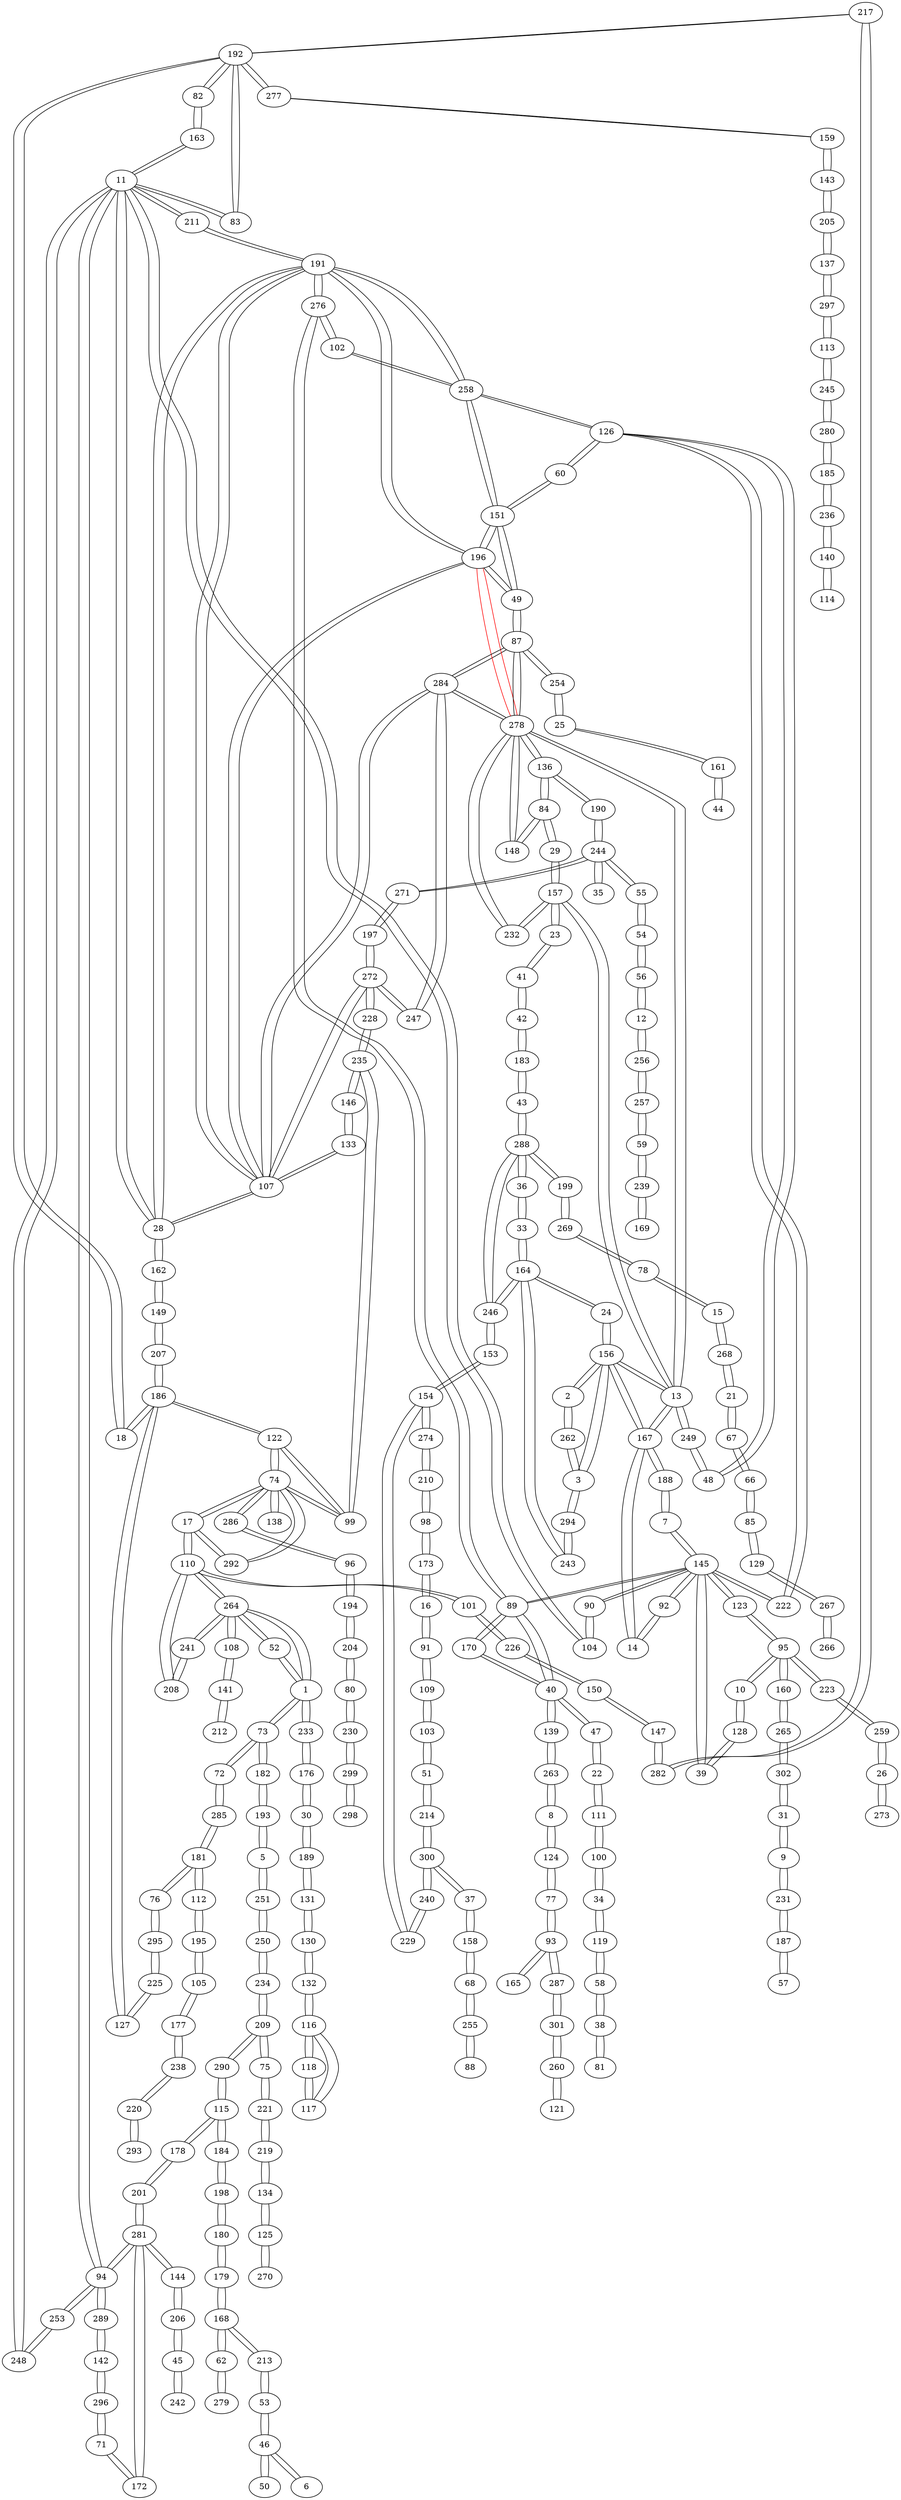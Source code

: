 strict digraph "" {
217 [entry="1.01", exit="1.04", popularity=2, pos="-56.4,15455.7!"];
214 [entry="0.11", exit="0.11", popularity=2, pos="13.17,15485.13!"];
212 [entry="3.42", exit="4.05", popularity=1, pos="-90.39,15438.99!"];
213 [entry="1.02", exit="1.01", popularity=2, pos="-141.99,15492.12!"];
210 [entry="1.3", exit="1.33", popularity=2, pos="13.62,15472.89!"];
211 [entry="1.68", exit="2.09", popularity=2, pos="-43.98,15457.02!"];
165 [entry="0.48", exit="0.61", popularity=1, pos="-63.09,15482.46!"];
264 [entry="2.76", exit="3.07", popularity=5, pos="-76.41,15448.53!"];
265 [entry="4.73", exit="5.07", popularity=2, pos="-30.84,15477.12!"];
178 [entry="1.75", exit="1.83", popularity=2, pos="-95.52,15473.52!"];
219 [entry="0.73", exit="0.84", popularity=2, pos="-126.39,15471.45!"];
133 [entry="2.88", exit="3.19", popularity=2, pos="-45.81,15450.81!"];
91 [entry="0.44", exit="0.48", popularity=2, pos="27.36,15478.8!"];
131 [entry="2.06", exit="2.21", popularity=2, pos="-106.92,15441.99!"];
130 [entry="1.92", exit="1.99", popularity=2, pos="-109.95,15441.39!"];
137 [entry="1.18", exit="1.14", popularity=2, pos="-67.5,15459.12!"];
136 [entry="2.19", exit="2.33", popularity=3, pos="-31.59,15446.52!"];
129 [entry="0.91", exit="1.07", popularity=2, pos="65.52,15466.17!"];
139 [entry="3.48", exit="3.73", popularity=2, pos="-42.06,15465.21!"];
138 [entry="0.8", exit="0.94", popularity=1, pos="-63.18,15449.49!"];
93 [entry="2.63", exit="2.86", popularity=3, pos="-57.96,15480.36!"];
24 [entry="7.4", exit="7.69", popularity=2, pos="-16.47,15458.1!"];
25 [entry="0.0", exit="0.0", popularity=2, pos="-30.93,15453.6!"];
26 [entry="3.19", exit="3.28", popularity=2, pos="-12.51,15476.01!"];
92 [entry="9.4", exit="9.62", popularity=2, pos="-31.59,15456.09!"];
21 [entry="1.33", exit="1.43", popularity=2, pos="38.1,15462.09!"];
22 [entry="2.85", exit="2.9", popularity=2, pos="-49.26,15465.12!"];
23 [entry="3.63", exit="3.75", popularity=2, pos="-19.11,15449.37!"];
160 [entry="4.6", exit="4.61", popularity=2, pos="-28.74,15471.36!"];
198 [entry="1.1", exit="1.2", popularity=2, pos="-114.15,15477.78!"];
28 [entry="17.0", exit="19.02", popularity=4, pos="-44.82,15454.26!"];
29 [entry="2.16", exit="2.41", popularity=2, pos="-28.29,15450.33!"];
94 [entry="4.42", exit="4.55", popularity=4, pos="-54.09,15464.16!"];
289 [entry="4.14", exit="4.09", popularity=2, pos="-57.18,15464.07!"];
288 [entry="1.65", exit="1.77", popularity=4, pos="1.68,15458.61!"];
221 [entry="0.76", exit="0.84", popularity=2, pos="-123.75,15471.96!"];
281 [entry="4.75", exit="4.91", popularity=4, pos="-83.85,15469.05!"];
280 [entry="2.22", exit="2.34", popularity=2, pos="-88.89,15465.57!"];
163 [entry="5.32", exit="6.08", popularity=2, pos="-48.93,15456.75!"];
285 [entry="0.79", exit="0.83", popularity=2, pos="-84.27,15455.4!"];
284 [entry="10.0", exit="10.77", popularity=4, pos="-37.62,15450.3!"];
287 [entry="0.68", exit="0.69", popularity=2, pos="-56.49,15482.85!"];
286 [entry="2.0", exit="2.25", popularity=2, pos="-58.59,15446.16!"];
10 [entry="1.53", exit="1.54", popularity=2, pos="-31.77,15467.58!"];
263 [entry="1.81", exit="1.74", popularity=2, pos="-41.22,15467.01!"];
262 [entry="10.31", exit="11.27", popularity=2, pos="-22.98,15452.94!"];
122 [entry="5.7", exit="6.29", popularity=3, pos="-57.75,15450.27!"];
12 [entry="5.52", exit="5.94", popularity=2, pos="-45.75,15432.93!"];
267 [entry="0.48", exit="0.51", popularity=2, pos="70.29,15467.46!"];
266 [entry="2.07", exit="2.49", popularity=1, pos="75.3,15467.7!"];
126 [entry="14.61", exit="17.37", popularity=4, pos="-36.0,15455.22!"];
127 [entry="1.65", exit="1.72", popularity=2, pos="-61.8,15452.25!"];
128 [entry="3.71", exit="4.34", popularity=2, pos="-33.96,15465.78!"];
2 [entry="3.02", exit="3.21", popularity=2, pos="-22.65,15454.29!"];
269 [entry="5.23", exit="5.79", popularity=2, pos="10.29,15460.56!"];
268 [entry="1.04", exit="1.07", popularity=2, pos="30.42,15461.55!"];
118 [entry="1.31", exit="1.15", popularity=2, pos="-134.28,15437.94!"];
59 [entry="2.75", exit="2.83", popularity=2, pos="-53.34,15425.4!"];
58 [entry="2.07", exit="2.06", popularity=2, pos="-75.06,15478.65!"];
132 [entry="1.58", exit="1.6", popularity=2, pos="-115.65,15442.02!"];
55 [entry="2.63", exit="3.19", popularity=2, pos="-38.97,15439.47!"];
54 [entry="4.06", exit="4.99", popularity=2, pos="-41.52,15438.54!"];
57 [entry="0.82", exit="0.9", popularity=1, pos="-44.88,15495.51!"];
56 [entry="3.84", exit="3.98", popularity=2, pos="-44.4,15435.81!"];
51 [entry="0.23", exit="0.23", popularity=2, pos="22.65,15485.31!"];
50 [entry="0.31", exit="0.31", popularity=1, pos="-183.3,15511.56!"];
53 [entry="0.45", exit="0.46", popularity=2, pos="-155.49,15496.29!"];
52 [entry="0.91", exit="1.06", popularity=2, pos="-80.34,15448.38!"];
298 [entry="5.82", exit="5.93", popularity=1, pos="-61.92,15426.42!"];
299 [entry="0.98", exit="1.02", popularity=2, pos="-59.76,15430.29!"];
296 [entry="3.85", exit="3.96", popularity=2, pos="-66.45,15464.76!"];
297 [entry="1.84", exit="2.08", popularity=2, pos="-74.34,15459.78!"];
294 [entry="6.07", exit="6.55", popularity=2, pos="-18.36,15455.82!"];
295 [entry="3.72", exit="4.02", popularity=2, pos="-67.17,15453.6!"];
292 [entry="2.39", exit="2.24", popularity=2, pos="-61.95,15447.21!"];
293 [entry="0.79", exit="0.85", popularity=1, pos="-131.28,15470.88!"];
290 [entry="0.5", exit="0.57", popularity=2, pos="-105.99,15473.85!"];
146 [entry="9.86", exit="10.84", popularity=2, pos="-48.21,15450.45!"];
199 [entry="3.06", exit="3.28", popularity=2, pos="5.16,15459.39!"];
179 [entry="0.99", exit="0.99", popularity=2, pos="-127.2,15483.33!"];
134 [entry="0.46", exit="0.52", popularity=2, pos="-132.63,15468.57!"];
195 [entry="1.01", exit="1.07", popularity=2, pos="-96.96,15460.98!"];
194 [entry="2.91", exit="3.03", popularity=2, pos="-60.33,15442.59!"];
197 [entry="4.33", exit="4.46", popularity=2, pos="-40.02,15446.79!"];
196 [entry="18.64", exit="21.94", popularity=4, pos="-40.26,15452.94!"];
191 [entry="34.57", exit="42.53", popularity=6, pos="-42.45,15454.5!"];
190 [entry="2.9", exit="2.95", popularity=2, pos="-33.9,15444.57!"];
193 [entry="0.74", exit="0.85", popularity=2, pos="-85.23,15458.1!"];
192 [entry="22.76", exit="23.71", popularity=5, pos="-52.65,15454.62!"];
115 [entry="4.09", exit="4.66", popularity=3, pos="-100.98,15473.79!"];
114 [entry="2.19", exit="2.28", popularity=1, pos="-100.53,15477.75!"];
88 [entry="1.53", exit="1.57", popularity=1, pos="34.17,15508.11!"];
89 [entry="17.06", exit="18.26", popularity=4, pos="-40.11,15458.46!"];
274 [entry="1.23", exit="1.35", popularity=2, pos="8.64,15473.25!"];
110 [entry="4.38", exit="4.51", popularity=4, pos="-67.53,15448.08!"];
113 [entry="1.09", exit="1.19", popularity=2, pos="-77.25,15460.86!"];
112 [entry="1.66", exit="1.7", popularity=2, pos="-87.99,15459.06!"];
278 [entry="39.39", exit="44.74", popularity=6, pos="-34.29,15451.08!"];
83 [entry="2.93", exit="3.01", popularity=2, pos="-51.0,15456.09!"];
80 [entry="2.45", exit="2.48", popularity=2, pos="-63.36,15437.58!"];
81 [entry="2.13", exit="2.24", popularity=1, pos="-82.5,15484.11!"];
119 [entry="3.51", exit="3.5", popularity=2, pos="-67.77,15474.87!"];
87 [entry="9.23", exit="10.56", popularity=4, pos="-36.69,15452.22!"];
84 [entry="8.65", exit="9.07", popularity=3, pos="-30.03,15448.29!"];
85 [entry="1.18", exit="1.26", popularity=2, pos="59.31,15464.88!"];
117 [entry="4.07", exit="3.65", popularity=2, pos="-135.72,15441.39!"];
140 [entry="0.93", exit="1.01", popularity=2, pos="-94.86,15474.48!"];
108 [entry="2.25", exit="2.14", popularity=2, pos="-82.62,15447.45!"];
256 [entry="3.26", exit="3.3", popularity=2, pos="-47.94,15430.83!"];
206 [entry="1.53", exit="1.64", popularity=2, pos="-85.83,15478.26!"];
226 [entry="1.46", exit="1.54", popularity=2, pos="-67.95,15451.74!"];
257 [entry="6.24", exit="6.8", popularity=2, pos="-50.4,15428.25!"];
35 [entry="10.97", exit="11.54", popularity=1, pos="-34.35,15438.81!"];
3 [entry="4.65", exit="4.51", popularity=3, pos="-21.78,15454.62!"];
7 [entry="8.28", exit="9.5", popularity=2, pos="-31.74,15459.66!"];
170 [entry="2.67", exit="1.64", popularity=2, pos="-41.61,15460.26!"];
300 [entry="2.47", exit="2.42", popularity=3, pos="10.23,15482.1!"];
301 [entry="1.28", exit="1.4", popularity=2, pos="-55.68,15485.37!"];
302 [entry="5.53", exit="5.82", popularity=2, pos="-32.91,15479.25!"];
245 [entry="1.23", exit="1.36", popularity=2, pos="-82.77,15463.17!"];
244 [entry="4.31", exit="4.02", popularity=4, pos="-36.9,15441.69!"];
247 [entry="6.45", exit="7.05", popularity=2, pos="-40.05,15449.82!"];
109 [entry="1.43", exit="1.52", popularity=2, pos="27.99,15480.9!"];
241 [entry="1.24", exit="1.28", popularity=2, pos="-73.77,15448.5!"];
240 [entry="1.92", exit="2.48", popularity=2, pos="8.25,15477.51!"];
243 [entry="2.24", exit="2.14", popularity=2, pos="-14.1,15456.63!"];
242 [entry="1.45", exit="1.57", popularity=1, pos="-90.84,15485.82!"];
102 [entry="4.95", exit="5.67", popularity=2, pos="-40.41,15456.15!"];
103 [entry="0.24", exit="0.24", popularity=2, pos="27.69,15483.96!"];
100 [entry="3.84", exit="3.97", popularity=2, pos="-58.23,15471.72!"];
101 [entry="0.78", exit="0.82", popularity=2, pos="-68.01,15450.54!"];
249 [entry="8.3", exit="8.78", popularity=2, pos="-29.19,15454.38!"];
248 [entry="3.23", exit="3.52", popularity=2, pos="-52.2,15460.41!"];
104 [entry="3.59", exit="3.58", popularity=2, pos="-43.17,15457.14!"];
105 [entry="1.9", exit="2.05", popularity=2, pos="-103.68,15462.69!"];
39 [entry="2.62", exit="2.65", popularity=2, pos="-35.64,15464.43!"];
38 [entry="1.85", exit="1.94", popularity=2, pos="-79.23,15480.84!"];
33 [entry="2.45", exit="2.63", popularity=2, pos="-7.41,15458.07!"];
31 [entry="2.76", exit="2.83", popularity=2, pos="-37.29,15482.13!"];
30 [entry="0.92", exit="0.97", popularity=2, pos="-97.5,15448.68!"];
37 [entry="0.88", exit="0.97", popularity=2, pos="14.13,15487.98!"];
36 [entry="1.36", exit="1.39", popularity=2, pos="-3.57,15457.44!"];
177 [entry="2.08", exit="2.2", popularity=2, pos="-110.61,15464.49!"];
34 [entry="1.11", exit="1.1", popularity=2, pos="-64.08,15472.98!"];
246 [entry="23.15", exit="25.42", popularity=3, pos="-1.26,15462.48!"];
223 [entry="6.26", exit="6.27", popularity=2, pos="-22.47,15474.66!"];
169 [entry="3.53", exit="3.67", popularity=1, pos="-58.44,15420.66!"];
176 [entry="1.85", exit="1.94", popularity=2, pos="-94.26,15449.85!"];
60 [entry="8.72", exit="11.56", popularity=2, pos="-37.29,15453.87!"];
258 [entry="11.27", exit="12.72", popularity=4, pos="-39.3,15454.95!"];
259 [entry="4.21", exit="4.65", popularity=2, pos="-17.82,15476.46!"];
66 [entry="1.08", exit="1.14", popularity=2, pos="49.65,15463.29!"];
67 [entry="2.26", exit="2.45", popularity=2, pos="44.07,15462.51!"];
68 [entry="1.03", exit="1.09", popularity=2, pos="25.14,15493.65!"];
253 [entry="3.4", exit="3.51", popularity=2, pos="-52.14,15462.96!"];
250 [entry="0.97", exit="1.04", popularity=2, pos="-100.98,15467.07!"];
251 [entry="1.05", exit="1.01", popularity=2, pos="-94.68,15465.21!"];
173 [entry="2.03", exit="1.89", popularity=2, pos="26.97,15472.68!"];
172 [entry="1.34", exit="1.36", popularity=2, pos="-75.09,15466.26!"];
254 [entry="4.75", exit="5.25", popularity=2, pos="-34.23,15453.33!"];
255 [entry="0.35", exit="0.39", popularity=2, pos="30.99,15501.51!"];
222 [entry="7.06", exit="7.67", popularity=2, pos="-37.32,15456.9!"];
271 [entry="10.4", exit="10.47", popularity=2, pos="-37.59,15445.83!"];
180 [entry="0.64", exit="0.65", popularity=2, pos="-122.76,15480.12!"];
107 [entry="14.31", exit="17.42", popularity=6, pos="-42.84,15452.01!"];
182 [entry="0.46", exit="0.47", popularity=2, pos="-86.61,15455.25!"];
183 [entry="7.42", exit="8.28", popularity=2, pos="1.17,15450.15!"];
96 [entry="4.53", exit="5.03", popularity=2, pos="-58.5,15444.12!"];
181 [entry="2.29", exit="2.36", popularity=3, pos="-77.91,15457.11!"];
186 [entry="7.65", exit="9.71", popularity=4, pos="-59.01,15452.82!"];
187 [entry="1.33", exit="1.42", popularity=2, pos="-39.54,15494.28!"];
184 [entry="0.7", exit="0.73", popularity=2, pos="-108.78,15475.38!"];
185 [entry="0.77", exit="0.8", popularity=2, pos="-91.02,15468.63!"];
188 [entry="9.87", exit="11.17", popularity=2, pos="-26.19,15457.89!"];
189 [entry="1.06", exit="1.09", popularity=2, pos="-105.66,15444.39!"];
273 [entry="6.89", exit="7.42", popularity=1, pos="-5.85,15474.9!"];
6 [entry="0.97", exit="1.13", popularity=1, pos="-182.1,15502.08!"];
142 [entry="3.67", exit="3.85", popularity=2, pos="-61.41,15464.13!"];
99 [entry="6.91", exit="7.25", popularity=3, pos="-54.87,15448.35!"];
98 [entry="2.65", exit="2.83", popularity=2, pos="19.89,15472.95!"];
168 [entry="0.4", exit="0.43", popularity=3, pos="-129.6,15488.82!"];
8 [entry="4.01", exit="4.07", popularity=2, pos="-40.59,15469.59!"];
229 [entry="1.33", exit="1.27", popularity=2, pos="6.48,15474.24!"];
228 [entry="7.04", exit="7.9", popularity=2, pos="-46.95,15447.72!"];
164 [entry="6.92", exit="7.1", popularity=4, pos="-9.96,15457.47!"];
90 [entry="5.21", exit="5.68", popularity=2, pos="-40.77,15457.8!"];
225 [entry="10.44", exit="11.16", popularity=2, pos="-65.61,15451.38!"];
167 [entry="10.19", exit="11.03", popularity=4, pos="-26.58,15455.58!"];
95 [entry="11.9", exit="12.39", popularity=4, pos="-31.95,15469.26!"];
161 [entry="3.62", exit="3.8", popularity=2, pos="-28.2,15453.66!"];
162 [entry="8.33", exit="8.55", popularity=2, pos="-47.58,15454.08!"];
220 [entry="0.5", exit="0.5", popularity=2, pos="-123.09,15468.18!"];
11 [entry="13.19", exit="13.82", popularity=7, pos="-47.13,15456.78!"];
270 [entry="3.26", exit="3.65", popularity=1, pos="-143.58,15463.89!"];
13 [entry="22.92", exit="24.89", popularity=5, pos="-26.58,15453.99!"];
282 [entry="1.56", exit="1.47", popularity=2, pos="-60.33,15456.3!"];
15 [entry="6.81", exit="7.14", popularity=2, pos="24.3,15461.88!"];
14 [entry="4.39", exit="4.84", popularity=2, pos="-29.37,15456.12!"];
17 [entry="3.31", exit="3.22", popularity=3, pos="-64.17,15447.15!"];
16 [entry="0.56", exit="0.6", popularity=2, pos="26.61,15475.68!"];
18 [entry="2.52", exit="2.58", popularity=2, pos="-56.37,15453.63!"];
272 [entry="39.06", exit="43.19", popularity=4, pos="-43.41,15448.95!"];
116 [entry="1.44", exit="1.49", popularity=3, pos="-126.81,15440.07!"];
111 [entry="2.06", exit="2.25", popularity=2, pos="-53.4,15467.04!"];
204 [entry="2.52", exit="2.82", popularity=2, pos="-62.67,15440.46!"];
151 [entry="17.56", exit="21.22", popularity=4, pos="-38.43,15453.39!"];
150 [entry="0.82", exit="0.88", popularity=2, pos="-65.16,15454.17!"];
153 [entry="6.46", exit="6.83", popularity=2, pos="-1.59,15466.98!"];
276 [entry="7.58", exit="8.11", popularity=3, pos="-41.52,15457.41!"];
154 [entry="5.06", exit="5.39", popularity=3, pos="2.49,15470.49!"];
157 [entry="31.18", exit="34.26", popularity=4, pos="-25.92,15451.56!"];
156 [entry="30.85", exit="32.79", popularity=5, pos="-24.69,15455.34!"];
159 [entry="1.49", exit="1.5", popularity=2, pos="-55.62,15459.0!"];
158 [entry="1.39", exit="1.61", popularity=2, pos="16.74,15492.36!"];
62 [entry="0.39", exit="0.43", popularity=2, pos="-132.36,15494.1!"];
277 [entry="2.13", exit="2.18", popularity=2, pos="-55.05,15457.05!"];
82 [entry="1.94", exit="2.12", popularity=2, pos="-50.37,15455.97!"];
238 [entry="0.86", exit="0.9", popularity=2, pos="-119.64,15467.07!"];
239 [entry="1.83", exit="1.92", popularity=2, pos="-57.57,15424.62!"];
279 [entry="0.75", exit="0.82", popularity=1, pos="-125.31,15497.19!"];
234 [entry="1.08", exit="1.2", popularity=2, pos="-105.63,15469.38!"];
235 [entry="14.55", exit="16.06", popularity=3, pos="-52.14,15448.23!"];
236 [entry="0.47", exit="0.49", popularity=2, pos="-92.43,15471.03!"];
230 [entry="2.62", exit="2.64", popularity=2, pos="-61.98,15433.62!"];
231 [entry="2.32", exit="2.59", popularity=2, pos="-38.4,15489.66!"];
232 [entry="5.26", exit="5.8", popularity=2, pos="-31.56,15450.3!"];
233 [entry="1.6", exit="1.73", popularity=2, pos="-92.16,15450.33!"];
123 [entry="7.45", exit="8.81", popularity=2, pos="-31.2,15463.8!"];
48 [entry="7.59", exit="8.44", popularity=2, pos="-33.33,15455.55!"];
49 [entry="9.22", exit="10.3", popularity=3, pos="-37.41,15452.4!"];
46 [entry="0.58", exit="0.6", popularity=3, pos="-168.3,15500.37!"];
47 [entry="2.58", exit="2.35", popularity=2, pos="-46.14,15463.23!"];
44 [entry="2.14", exit="1.9", popularity=1, pos="-27.12,15453.39!"];
45 [entry="0.88", exit="0.94", popularity=2, pos="-88.41,15482.34!"];
42 [entry="22.38", exit="24.21", popularity=2, pos="-6.27,15451.53!"];
43 [entry="4.23", exit="4.48", popularity=2, pos="2.46,15454.41!"];
40 [entry="9.06", exit="11.93", popularity=4, pos="-42.78,15461.76!"];
41 [entry="4.77", exit="5.14", popularity=2, pos="-15.06,15449.46!"];
1 [entry="2.63", exit="2.83", popularity=4, pos="-84.03,15450.84!"];
5 [entry="1.39", exit="1.55", popularity=2, pos="-89.91,15462.21!"];
9 [entry="2.01", exit="2.15", popularity=2, pos="-39.93,15484.92!"];
201 [entry="1.45", exit="1.51", popularity=2, pos="-88.62,15471.6!"];
147 [entry="2.52", exit="2.57", popularity=2, pos="-63.21,15455.16!"];
144 [entry="1.7", exit="1.74", popularity=2, pos="-83.58,15475.38!"];
145 [entry="37.52", exit="39.59", popularity=7, pos="-37.14,15459.24!"];
205 [entry="2.76", exit="2.76", popularity=2, pos="-61.41,15460.23!"];
143 [entry="1.67", exit="1.78", popularity=2, pos="-58.17,15460.53!"];
207 [entry="4.27", exit="4.59", popularity=2, pos="-56.31,15453.21!"];
141 [entry="1.54", exit="1.59", popularity=2, pos="-85.5,15443.1!"];
209 [entry="1.92", exit="2.06", popularity=3, pos="-111.42,15472.59!"];
208 [entry="1.3", exit="1.35", popularity=2, pos="-70.77,15448.26!"];
148 [entry="1.71", exit="1.79", popularity=2, pos="-33.45,15449.73!"];
149 [entry="3.28", exit="3.4", popularity=2, pos="-52.68,15453.57!"];
77 [entry="3.09", exit="3.2", popularity=2, pos="-49.5,15476.22!"];
76 [entry="1.66", exit="1.75", popularity=2, pos="-74.22,15455.04!"];
75 [entry="1.18", exit="1.26", popularity=2, pos="-119.1,15472.95!"];
74 [entry="10.24", exit="10.73", popularity=6, pos="-59.19,15447.6!"];
73 [entry="1.57", exit="1.68", popularity=3, pos="-86.46,15453.03!"];
72 [entry="7.86", exit="8.24", popularity=2, pos="-90.51,15454.56!"];
71 [entry="1.66", exit="1.42", popularity=2, pos="-71.61,15465.6!"];
78 [entry="6.52", exit="6.85", popularity=2, pos="15.54,15461.82!"];
121 [entry="1.51", exit="1.63", popularity=1, pos="-58.29,15495.09!"];
260 [entry="0.96", exit="1.02", popularity=2, pos="-53.73,15489.06!"];
124 [entry="2.43", exit="2.55", popularity=2, pos="-43.74,15473.31!"];
125 [entry="0.68", exit="0.72", popularity=2, pos="-134.97,15466.14!"];
217 -> 282  [layer=6, length="1.474", travel_time=2, weight=2  dir=none];
217 -> 192  [layer=6, length="1.447", travel_time=1, weight=1  dir=none];
214 -> 300  [layer=2, length="1.565", travel_time=3, weight=3  dir=none];
214 -> 51  [layer=2, length="3.515", travel_time=2, weight=2  dir=none];
212 -> 141  [layer=4, length="2.368", travel_time=3, weight=3  dir=none];
213 -> 168  [layer=8, length="4.753", travel_time=4, weight=4  dir=none];
213 -> 53  [layer=8, length="5.238", travel_time=4, weight=4  dir=none];
210 -> 98  [layer=2, length="2.325", travel_time=2, weight=2  dir=none];
210 -> 274  [layer=2, length="1.851", travel_time=2, weight=2  dir=none];
211 -> 11  [layer=1, length="1.171", travel_time=2, weight=2  dir=none];
211 -> 191  [layer=1, length="1.093", travel_time=2, weight=2  dir=none];
165 -> 93  [layer=9, length="2.055", travel_time=3, weight=3  dir=none];
264 -> 1  [layer=10, length="2.952", travel_time=3, weight=3  dir=none];
264 -> 108  [layer=4, length="2.337", travel_time=3, weight=3  dir=none];
264 -> 241  [layer=4, length="0.979", travel_time=1, weight=1  dir=none];
264 -> 110  [layer=10, length="3.296", travel_time=2, weight=2  dir=none];
264 -> 52  [layer=4, length="1.458", travel_time=2, weight=2  dir=none];
265 -> 302  [layer=10, length="1.101", travel_time=2, weight=2  dir=none];
265 -> 160  [layer=10, length="2.273", travel_time=3, weight=3  dir=none];
178 -> 201  [layer=8, length="2.655", travel_time=2, weight=2  dir=none];
178 -> 115  [layer=8, length="2.027", travel_time=2, weight=2  dir=none];
219 -> 221  [layer=10, length="0.997", travel_time=2, weight=2  dir=none];
219 -> 134  [layer=10, length="2.548", travel_time=3, weight=3  dir=none];
133 -> 146  [layer=10, length="0.9", travel_time=2, weight=2  dir=none];
133 -> 107  [layer=10, length="1.188", travel_time=2, weight=2  dir=none];
91 -> 109  [layer=2, length="0.813", travel_time=2, weight=2  dir=none];
91 -> 16  [layer=2, length="1.19", travel_time=2, weight=2  dir=none];
131 -> 130  [layer=10, length="1.145", travel_time=2, weight=2  dir=none];
131 -> 189  [layer=10, length="1.005", travel_time=2, weight=2  dir=none];
130 -> 132  [layer=10, length="2.126", travel_time=2, weight=2  dir=none];
130 -> 131  [layer=10, length="1.145", travel_time=2, weight=2  dir=none];
137 -> 297  [layer=1, length="2.548", travel_time=3, weight=3  dir=none];
137 -> 205  [layer=1, length="2.295", travel_time=3, weight=3  dir=none];
136 -> 278  [layer=9, length="1.965", travel_time=3, weight=3  dir=none];
136 -> 190  [layer=9, length="1.121", travel_time=2, weight=2  dir=none];
136 -> 84  [layer=9, length="0.875", travel_time=2, weight=2  dir=none];
129 -> 267  [layer=4, length="1.832", travel_time=2, weight=2  dir=none];
129 -> 85  [layer=4, length="2.351", travel_time=2, weight=2  dir=none];
139 -> 263  [layer=9, length="0.737", travel_time=2, weight=2  dir=none];
139 -> 40  [layer=9, length="1.307", travel_time=2, weight=2  dir=none];
138 -> 74  [layer=4, length="1.637", travel_time=2, weight=2  dir=none];
93 -> 77  [layer=9, length="3.492", travel_time=4, weight=4  dir=none];
93 -> 165  [layer=9, length="2.055", travel_time=3, weight=3  dir=none];
93 -> 287  [layer=9, length="1.072", travel_time=2, weight=2  dir=none];
24 -> 164  [layer=2, length="2.425", travel_time=2, weight=2  dir=none];
24 -> 156  [layer=2, length="3.214", travel_time=3, weight=3  dir=none];
25 -> 161  [layer=4, length="1.013", travel_time=1, weight=1  dir=none];
25 -> 254  [layer=4, length="1.228", travel_time=2, weight=2  dir=none];
26 -> 259  [layer=11, length="1.976", travel_time=2, weight=2  dir=none];
26 -> 273  [layer=11, length="2.503", travel_time=2, weight=2  dir=none];
92 -> 145  [layer=8, length="2.366", travel_time=4, weight=4  dir=none];
92 -> 14  [layer=8, length="0.823", travel_time=1, weight=1  dir=none];
21 -> 268  [layer=4, length="2.854", travel_time=2, weight=2  dir=none];
21 -> 67  [layer=4, length="2.219", travel_time=3, weight=3  dir=none];
22 -> 47  [layer=9, length="1.353", travel_time=2, weight=2  dir=none];
22 -> 111  [layer=9, length="1.692", travel_time=2, weight=2  dir=none];
23 -> 157  [layer=7, length="2.652", travel_time=3, weight=3  dir=none];
23 -> 41  [layer=7, length="1.502", travel_time=2, weight=2  dir=none];
160 -> 95  [layer=10, length="1.422", travel_time=2, weight=2  dir=none];
160 -> 265  [layer=10, length="2.273", travel_time=3, weight=3  dir=none];
198 -> 180  [layer=8, length="3.308", travel_time=2, weight=2  dir=none];
198 -> 184  [layer=8, length="2.181", travel_time=3, weight=3  dir=none];
28 -> 11  [layer=7, length="1.268", travel_time=2, weight=2  dir=none];
28 -> 191  [layer=2, length="0.883", travel_time=1, weight=1  dir=none];
28 -> 107  [layer=7, length="1.111", travel_time=2, weight=2  dir=none];
28 -> 162  [layer=2, length="1.026", travel_time=1, weight=1  dir=none];
29 -> 157  [layer=9, length="0.99", travel_time=2, weight=2  dir=none];
29 -> 84  [layer=9, length="0.994", travel_time=1, weight=1  dir=none];
94 -> 289  [layer=7, length="1.146", travel_time=1, weight=1  dir=none];
94 -> 253  [layer=7, length="0.849", travel_time=2, weight=2  dir=none];
94 -> 11  [layer=8, length="3.76", travel_time=6, weight=6  dir=none];
94 -> 281  [layer=8, length="11.179", travel_time=9, weight=9  dir=none];
289 -> 142  [layer=7, length="1.569", travel_time=2, weight=2  dir=none];
289 -> 94  [layer=7, length="1.146", travel_time=1, weight=1  dir=none];
288 -> 246  [layer=7, length="1.802", travel_time=3, weight=3  dir=none];
288 -> 199  [layer=6, length="1.322", travel_time=2, weight=2  dir=none];
288 -> 36  [layer=6, length="1.994", travel_time=2, weight=2  dir=none];
288 -> 43  [layer=7, length="1.584", travel_time=3, weight=3  dir=none];
221 -> 75  [layer=10, length="1.763", travel_time=2, weight=2  dir=none];
221 -> 219  [layer=10, length="0.997", travel_time=2, weight=2  dir=none];
281 -> 201  [layer=8, length="2.005", travel_time=3, weight=3  dir=none];
281 -> 144  [layer=7, length="2.349", travel_time=4, weight=4  dir=none];
281 -> 172  [layer=7, length="3.408", travel_time=4, weight=4  dir=none];
281 -> 94  [layer=8, length="11.179", travel_time=9, weight=9  dir=none];
280 -> 245  [layer=1, length="2.437", travel_time=3, weight=3  dir=none];
280 -> 185  [layer=1, length="1.382", travel_time=2, weight=2  dir=none];
163 -> 11  [layer=1, length="0.668", travel_time=1, weight=1  dir=none];
163 -> 82  [layer=1, length="0.608", travel_time=2, weight=2  dir=none];
285 -> 181  [layer=2, length="2.442", travel_time=2, weight=2  dir=none];
285 -> 72  [layer=2, length="2.334", travel_time=3, weight=3  dir=none];
284 -> 278  [layer=7, length="1.268", travel_time=2, weight=2  dir=none];
284 -> 247  [layer=4, length="0.919", travel_time=2, weight=2  dir=none];
284 -> 87  [layer=4, length="0.791", travel_time=2, weight=2  dir=none];
284 -> 107  [layer=7, length="2.036", travel_time=3, weight=3  dir=none];
287 -> 301  [layer=9, length="0.982", travel_time=1, weight=1  dir=none];
287 -> 93  [layer=9, length="1.072", travel_time=2, weight=2  dir=none];
286 -> 74  [layer=4, length="0.579", travel_time=2, weight=2  dir=none];
286 -> 96  [layer=4, length="0.757", travel_time=1, weight=1  dir=none];
10 -> 128  [layer=10, length="1.051", travel_time=1, weight=1  dir=none];
10 -> 95  [layer=10, length="0.627", travel_time=2, weight=2  dir=none];
263 -> 8  [layer=9, length="0.985", travel_time=2, weight=2  dir=none];
263 -> 139  [layer=9, length="0.737", travel_time=2, weight=2  dir=none];
262 -> 3  [layer=4, length="0.766", travel_time=2, weight=2  dir=none];
262 -> 2  [layer=3, length="0.516", travel_time=4, weight=4  dir=none];
122 -> 99  [layer=3, length="1.283", travel_time=4, weight=4  dir=none];
122 -> 74  [layer=4, length="1.125", travel_time=3, weight=3  dir=none];
122 -> 186  [layer=4, length="1.055", travel_time=3, weight=3  dir=none];
12 -> 56  [layer=9, length="1.179", travel_time=2, weight=2  dir=none];
12 -> 256  [layer=9, length="1.125", travel_time=1, weight=1  dir=none];
267 -> 129  [layer=4, length="1.832", travel_time=2, weight=2  dir=none];
267 -> 266  [layer=4, length="1.86", travel_time=3, weight=3  dir=none];
266 -> 267  [layer=4, length="1.86", travel_time=3, weight=3  dir=none];
126 -> 60  [layer=10, length="0.693", travel_time=1, weight=1  dir=none];
126 -> 258  [layer=2, length="1.228", travel_time=2, weight=2  dir=none];
126 -> 222  [layer=10, length="0.792", travel_time=2, weight=2  dir=none];
126 -> 48  [layer=2, length="0.998", travel_time=1, weight=1  dir=none];
127 -> 225  [layer=2, length="1.449", travel_time=1, weight=1  dir=none];
127 -> 186  [layer=2, length="1.056", travel_time=2, weight=2  dir=none];
128 -> 10  [layer=10, length="1.051", travel_time=1, weight=1  dir=none];
128 -> 39  [layer=10, length="0.799", travel_time=2, weight=2  dir=none];
2 -> 262  [layer=3, length="0.516", travel_time=4, weight=4  dir=none];
2 -> 156  [layer=8, length="0.851", travel_time=2, weight=2, dir=none];
269 -> 199  [layer=6, length="1.951", travel_time=2, weight=2  dir=none];
269 -> 78  [layer=6, length="2.002", travel_time=2, weight=2  dir=none];
268 -> 15  [layer=4, length="2.272", travel_time=2, weight=2  dir=none];
268 -> 21  [layer=4, length="2.854", travel_time=2, weight=2  dir=none];
118 -> 117  [layer=10, length="1.386", travel_time=5, weight=5  dir=none];
118 -> 116  [layer=10, length="2.88", travel_time=3, weight=3  dir=none];
59 -> 239  [layer=9, length="1.595", travel_time=2, weight=2  dir=none];
59 -> 257  [layer=9, length="1.518", travel_time=2, weight=2  dir=none];
58 -> 38  [layer=9, length="1.746", travel_time=2, weight=2  dir=none];
58 -> 119  [layer=9, length="3.044", travel_time=3, weight=3  dir=none];
132 -> 130  [layer=10, length="2.126", travel_time=2, weight=2  dir=none];
132 -> 116  [layer=10, length="4.2", travel_time=4, weight=4  dir=none];
55 -> 244  [layer=9, length="1.126", travel_time=1, weight=1  dir=none];
55 -> 54  [layer=9, length="1.007", travel_time=2, weight=2  dir=none];
54 -> 55  [layer=9, length="1.007", travel_time=2, weight=2  dir=none];
54 -> 56  [layer=9, length="1.471", travel_time=2, weight=2  dir=none];
57 -> 187  [layer=10, length="2.032", travel_time=4, weight=4  dir=none];
56 -> 54  [layer=9, length="1.471", travel_time=2, weight=2  dir=none];
56 -> 12  [layer=9, length="1.179", travel_time=2, weight=2  dir=none];
51 -> 103  [layer=2, length="1.934", travel_time=2, weight=2  dir=none];
51 -> 214  [layer=2, length="3.515", travel_time=2, weight=2  dir=none];
50 -> 46  [layer=8, length="6.937", travel_time=8, weight=8  dir=none];
53 -> 46  [layer=8, length="4.984", travel_time=4, weight=4  dir=none];
53 -> 213  [layer=8, length="5.238", travel_time=4, weight=4  dir=none];
52 -> 1  [layer=4, length="1.644", travel_time=2, weight=2  dir=none];
52 -> 264  [layer=4, length="1.458", travel_time=2, weight=2  dir=none];
298 -> 299  [layer=4, length="1.643", travel_time=3, weight=3  dir=none];
299 -> 230  [layer=4, length="1.484", travel_time=3, weight=3  dir=none];
299 -> 298  [layer=4, length="1.643", travel_time=3, weight=3  dir=none];
296 -> 142  [layer=7, length="1.883", travel_time=2, weight=2  dir=none];
296 -> 71  [layer=7, length="1.938", travel_time=2, weight=2  dir=none];
297 -> 137  [layer=1, length="2.548", travel_time=3, weight=3  dir=none];
297 -> 113  [layer=1, length="1.151", travel_time=2, weight=2  dir=none];
294 -> 3  [layer=6, length="1.344", travel_time=2, weight=2  dir=none];
294 -> 243  [layer=6, length="1.608", travel_time=3, weight=3  dir=none];
295 -> 76  [layer=2, length="2.668", travel_time=3, weight=3  dir=none];
295 -> 225  [layer=2, length="1.006", travel_time=3, weight=3  dir=none];
292 -> 74  [layer=4, length="1.034", travel_time=1, weight=1  dir=none];
292 -> 17  [layer=4, length="0.824", travel_time=2, weight=2  dir=none];
293 -> 220  [layer=2, length="3.197", travel_time=3, weight=3  dir=none];
290 -> 115  [layer=8, length="1.858", travel_time=2, weight=2  dir=none];
290 -> 209  [layer=8, length="2.067", travel_time=3, weight=3  dir=none];
146 -> 133  [layer=10, length="0.9", travel_time=2, weight=2  dir=none];
146 -> 235  [layer=10, length="1.673", travel_time=3, weight=3  dir=none];
199 -> 288  [layer=6, length="1.322", travel_time=2, weight=2  dir=none];
199 -> 269  [layer=6, length="1.951", travel_time=2, weight=2  dir=none];
179 -> 180  [layer=8, length="2.031", travel_time=2, weight=2  dir=none];
179 -> 168  [layer=8, length="2.221", travel_time=3, weight=3  dir=none];
134 -> 125  [layer=10, length="1.251", travel_time=2, weight=2  dir=none];
134 -> 219  [layer=10, length="2.548", travel_time=3, weight=3  dir=none];
195 -> 112  [layer=2, length="3.401", travel_time=2, weight=2  dir=none];
195 -> 105  [layer=2, length="2.571", travel_time=2, weight=2  dir=none];
194 -> 204  [layer=4, length="1.173", travel_time=3, weight=3  dir=none];
194 -> 96  [layer=4, length="0.885", travel_time=2, weight=2  dir=none];
197 -> 271  [layer=11, length="0.969", travel_time=1, weight=1  dir=none];
197 -> 272  [layer=11, length="1.49", travel_time=3, weight=3  dir=none];
196 -> 151  [layer=10, length="0.699", travel_time=2, weight=2  dir=none];
196 -> 191  [layer=1, length="0.997", travel_time=2, weight=2  dir=none];
196 -> 107  [layer=10, length="1.017", travel_time=1, weight=1  dir=none];
196 -> 49  [layer=1, length="1.076", travel_time=2, weight=2  dir=none];
191 -> 211  [layer=1, length="1.093", travel_time=2, weight=2  dir=none];
191 -> 196  [layer=1, length="0.997", travel_time=2, weight=2  dir=none];
191 -> 28  [layer=2, length="0.883", travel_time=1, weight=1  dir=none];
191 -> 258  [layer=2, length="1.18", travel_time=2, weight=2  dir=none];
191 -> 276  [layer=11, length="1.133", travel_time=2, weight=2  dir=none];
191 -> 107  [layer=11, length="0.935", travel_time=2, weight=2  dir=none];
190 -> 244  [layer=9, length="1.542", travel_time=3, weight=3  dir=none];
190 -> 136  [layer=9, length="1.121", travel_time=2, weight=2  dir=none];
193 -> 182  [layer=10, length="1.174", travel_time=2, weight=2  dir=none];
193 -> 5  [layer=10, length="2.309", travel_time=3, weight=3  dir=none];
192 -> 82  [layer=1, length="0.983", travel_time=3, weight=3  dir=none];
192 -> 217  [layer=6, length="1.447", travel_time=1, weight=1  dir=none];
192 -> 83  [layer=6, length="0.82", travel_time=4, weight=4  dir=none];
192 -> 18  [layer=4, length="1.427", travel_time=2, weight=2  dir=none];
192 -> 277  [layer=1, length="1.266", travel_time=2, weight=2  dir=none];
115 -> 290  [layer=8, length="1.858", travel_time=2, weight=2  dir=none];
115 -> 184  [layer=8, length="2.951", travel_time=3, weight=3  dir=none];
115 -> 178  [layer=8, length="2.027", travel_time=2, weight=2  dir=none];
114 -> 140  [layer=1, length="2.427", travel_time=2, weight=2  dir=none];
88 -> 255  [layer=2, length="2.716", travel_time=2, weight=2  dir=none];
89 -> 145  [layer=11, length="1.139", travel_time=2, weight=2  dir=none];
89 -> 40  [layer=9, length="1.574", travel_time=3, weight=3  dir=none];
89 -> 276  [layer=11, length="0.652", travel_time=1, weight=1  dir=none];
89 -> 170  [layer=9, length="0.869", travel_time=2, weight=2  dir=none];
274 -> 154  [layer=2, length="2.499", travel_time=2, weight=2  dir=none];
274 -> 210  [layer=2, length="1.851", travel_time=2, weight=2  dir=none];
110 -> 208  [layer=4, length="1.203", travel_time=2, weight=2  dir=none];
110 -> 101  [layer=6, length="0.929", travel_time=2, weight=2  dir=none];
110 -> 17  [layer=10, length="1.293", travel_time=2, weight=2  dir=none];
110 -> 264  [layer=10, length="3.296", travel_time=2, weight=2  dir=none];
113 -> 245  [layer=1, length="2.218", travel_time=2, weight=2  dir=none];
113 -> 297  [layer=1, length="1.151", travel_time=2, weight=2  dir=none];
112 -> 195  [layer=2, length="3.401", travel_time=2, weight=2  dir=none];
112 -> 181  [layer=2, length="3.806", travel_time=3, weight=3  dir=none];
278 -> 13  [layer=12, length="3.055", travel_time=4, weight=4  dir=none];
278 -> 148  [layer=1, length="0.59", travel_time=1, weight=1  dir=none];
278 -> 87  [layer=9, length="0.985", travel_time=2, weight=2  dir=none];
278 -> 136  [layer=9, length="1.965", travel_time=3, weight=3  dir=none];
278 -> 284  [layer=7, length="1.268", travel_time=2, weight=2  dir=none];
278 -> 232  [layer=7, length="1.053", travel_time=1, weight=1  dir=none];
83 -> 11  [layer=6, length="1.458", travel_time=3, weight=3  dir=none];
83 -> 192  [layer=6, length="0.82", travel_time=4, weight=4  dir=none];
80 -> 230  [layer=4, length="1.555", travel_time=2, weight=2  dir=none];
80 -> 204  [layer=4, length="1.098", travel_time=2, weight=2  dir=none];
81 -> 38  [layer=9, length="1.715", travel_time=3, weight=3  dir=none];
119 -> 58  [layer=9, length="3.044", travel_time=3, weight=3  dir=none];
119 -> 34  [layer=9, length="1.537", travel_time=2, weight=2  dir=none];
87 -> 278  [layer=9, length="0.985", travel_time=2, weight=2  dir=none];
87 -> 284  [layer=4, length="0.791", travel_time=2, weight=2  dir=none];
87 -> 254  [layer=4, length="1.001", travel_time=2, weight=2  dir=none];
87 -> 49  [layer=9, length="0.276", travel_time=1, weight=1  dir=none];
84 -> 136  [layer=9, length="0.875", travel_time=2, weight=2  dir=none];
84 -> 148  [layer=1, length="1.376", travel_time=3, weight=3  dir=none];
84 -> 29  [layer=9, length="0.994", travel_time=1, weight=1  dir=none];
85 -> 129  [layer=4, length="2.351", travel_time=2, weight=2  dir=none];
85 -> 66  [layer=4, length="3.629", travel_time=3, weight=3  dir=none];
117 -> 116  [layer=10, length="3.339", travel_time=3, weight=3  dir=none];
117 -> 118  [layer=10, length="1.386", travel_time=5, weight=5  dir=none];
140 -> 114  [layer=1, length="2.427", travel_time=2, weight=2  dir=none];
140 -> 236  [layer=1, length="1.565", travel_time=2, weight=2  dir=none];
108 -> 264  [layer=4, length="2.337", travel_time=3, weight=3  dir=none];
108 -> 141  [layer=4, length="1.934", travel_time=3, weight=3  dir=none];
256 -> 12  [layer=9, length="1.125", travel_time=1, weight=1  dir=none];
256 -> 257  [layer=9, length="1.322", travel_time=2, weight=2  dir=none];
206 -> 144  [layer=7, length="1.355", travel_time=2, weight=2  dir=none];
206 -> 45  [layer=7, length="1.79", travel_time=2, weight=2  dir=none];
226 -> 150  [layer=6, length="1.372", travel_time=2, weight=2  dir=none];
226 -> 101  [layer=6, length="0.446", travel_time=1, weight=1  dir=none];
257 -> 256  [layer=9, length="1.322", travel_time=2, weight=2  dir=none];
257 -> 59  [layer=9, length="1.518", travel_time=2, weight=2  dir=none];
35 -> 244  [layer=11, length="1.426", travel_time=2, weight=2  dir=none];
3 -> 262  [layer=4, length="0.766", travel_time=2, weight=2  dir=none];
3 -> 294  [layer=6, length="1.344", travel_time=2, weight=2  dir=none];
3 -> 156  [layer=6, length="1.112", travel_time=4, weight=4  dir=none];
7 -> 188  [layer=9, length="2.16", travel_time=3, weight=3  dir=none];
7 -> 145  [layer=9, length="2.008", travel_time=2, weight=2  dir=none];
170 -> 89  [layer=9, length="0.869", travel_time=2, weight=2  dir=none];
170 -> 40  [layer=9, length="0.706", travel_time=1, weight=1  dir=none];
300 -> 214  [layer=2, length="1.565", travel_time=3, weight=3  dir=none];
300 -> 37  [layer=2, length="2.616", travel_time=3, weight=3  dir=none];
300 -> 240  [layer=2, length="1.853", travel_time=2, weight=2  dir=none];
301 -> 260  [layer=9, length="1.547", travel_time=3, weight=3  dir=none];
301 -> 287  [layer=9, length="0.982", travel_time=1, weight=1  dir=none];
302 -> 31  [layer=10, length="1.943", travel_time=2, weight=2  dir=none];
302 -> 265  [layer=10, length="1.101", travel_time=2, weight=2  dir=none];
245 -> 280  [layer=1, length="2.437", travel_time=3, weight=3  dir=none];
245 -> 113  [layer=1, length="2.218", travel_time=2, weight=2  dir=none];
244 -> 55  [layer=9, length="1.126", travel_time=1, weight=1  dir=none];
244 -> 271  [layer=11, length="1.556", travel_time=3, weight=3  dir=none];
244 -> 190  [layer=9, length="1.542", travel_time=3, weight=3  dir=none];
244 -> 35  [layer=11, length="1.426", travel_time=2, weight=2  dir=none];
247 -> 272  [layer=4, length="1.287", travel_time=2, weight=2  dir=none];
247 -> 284  [layer=4, length="0.919", travel_time=2, weight=2  dir=none];
109 -> 91  [layer=2, length="0.813", travel_time=2, weight=2  dir=none];
109 -> 103  [layer=2, length="1.14", travel_time=3, weight=3  dir=none];
241 -> 208  [layer=4, length="1.116", travel_time=2, weight=2  dir=none];
241 -> 264  [layer=4, length="0.979", travel_time=1, weight=1  dir=none];
240 -> 300  [layer=2, length="1.853", travel_time=2, weight=2  dir=none];
240 -> 229  [layer=2, length="1.379", travel_time=2, weight=2  dir=none];
243 -> 164  [layer=6, length="1.566", travel_time=2, weight=2  dir=none];
243 -> 294  [layer=6, length="1.608", travel_time=3, weight=3  dir=none];
242 -> 45  [layer=7, length="1.574", travel_time=2, weight=2  dir=none];
102 -> 258  [layer=9, length="0.606", travel_time=1, weight=1  dir=none];
102 -> 276  [layer=9, length="0.623", travel_time=2, weight=2  dir=none];
103 -> 109  [layer=2, length="1.14", travel_time=3, weight=3  dir=none];
103 -> 51  [layer=2, length="1.934", travel_time=2, weight=2  dir=none];
100 -> 111  [layer=9, length="2.493", travel_time=4, weight=4  dir=none];
100 -> 34  [layer=9, length="2.219", travel_time=3, weight=3  dir=none];
101 -> 226  [layer=6, length="0.446", travel_time=1, weight=1  dir=none];
101 -> 110  [layer=6, length="0.929", travel_time=2, weight=2  dir=none];
249 -> 13  [layer=2, length="0.979", travel_time=2, weight=2  dir=none];
249 -> 48  [layer=2, length="1.595", travel_time=2, weight=2  dir=none];
248 -> 11  [layer=7, length="2.312", travel_time=4, weight=4  dir=none];
248 -> 253  [layer=7, length="0.946", travel_time=1, weight=1  dir=none];
104 -> 11  [layer=8, length="1.474", travel_time=3, weight=3  dir=none];
104 -> 90  [layer=8, length="0.923", travel_time=2, weight=2  dir=none];
105 -> 177  [layer=2, length="2.654", travel_time=2, weight=2  dir=none];
105 -> 195  [layer=2, length="2.571", travel_time=2, weight=2  dir=none];
39 -> 128  [layer=10, length="0.799", travel_time=2, weight=2  dir=none];
39 -> 145  [layer=10, length="2.003", travel_time=5, weight=5  dir=none];
38 -> 81  [layer=9, length="1.715", travel_time=3, weight=3  dir=none];
38 -> 58  [layer=9, length="1.746", travel_time=2, weight=2  dir=none];
33 -> 164  [layer=6, length="0.971", travel_time=1, weight=1  dir=none];
33 -> 36  [layer=6, length="1.443", travel_time=2, weight=2  dir=none];
31 -> 9  [layer=10, length="1.424", travel_time=3, weight=3  dir=none];
31 -> 302  [layer=10, length="1.943", travel_time=2, weight=2  dir=none];
30 -> 176  [layer=10, length="1.277", travel_time=2, weight=2  dir=none];
30 -> 189  [layer=10, length="3.418", travel_time=3, weight=3  dir=none];
37 -> 300  [layer=2, length="2.616", travel_time=3, weight=3  dir=none];
37 -> 158  [layer=2, length="1.89", travel_time=3, weight=3  dir=none];
36 -> 33  [layer=6, length="1.443", travel_time=2, weight=2  dir=none];
36 -> 288  [layer=6, length="1.994", travel_time=2, weight=2  dir=none];
177 -> 238  [layer=2, length="3.481", travel_time=3, weight=3  dir=none];
177 -> 105  [layer=2, length="2.654", travel_time=2, weight=2  dir=none];
34 -> 100  [layer=9, length="2.219", travel_time=3, weight=3  dir=none];
34 -> 119  [layer=9, length="1.537", travel_time=2, weight=2  dir=none];
246 -> 164  [layer=2, length="3.722", travel_time=4, weight=4  dir=none];
246 -> 288  [layer=7, length="1.802", travel_time=3, weight=3  dir=none];
246 -> 153  [layer=2, length="1.673", travel_time=2, weight=2  dir=none];
223 -> 259  [layer=11, length="1.849", travel_time=3, weight=3  dir=none];
223 -> 95  [layer=11, length="4.044", travel_time=4, weight=4  dir=none];
169 -> 239  [layer=9, length="1.503", travel_time=4, weight=4  dir=none];
176 -> 30  [layer=10, length="1.277", travel_time=2, weight=2  dir=none];
176 -> 233  [layer=10, length="0.799", travel_time=1, weight=1  dir=none];
60 -> 151  [layer=10, length="0.459", travel_time=1, weight=1  dir=none];
60 -> 126  [layer=10, length="0.693", travel_time=1, weight=1  dir=none];
258 -> 102  [layer=9, length="0.606", travel_time=1, weight=1  dir=none];
258 -> 151  [layer=9, length="0.663", travel_time=1, weight=1  dir=none];
258 -> 191  [layer=2, length="1.18", travel_time=2, weight=2  dir=none];
258 -> 126  [layer=2, length="1.228", travel_time=2, weight=2  dir=none];
259 -> 26  [layer=11, length="1.976", travel_time=2, weight=2  dir=none];
259 -> 223  [layer=11, length="1.849", travel_time=3, weight=3  dir=none];
66 -> 85  [layer=4, length="3.629", travel_time=3, weight=3  dir=none];
66 -> 67  [layer=4, length="2.089", travel_time=4, weight=4  dir=none];
67 -> 21  [layer=4, length="2.219", travel_time=3, weight=3  dir=none];
67 -> 66  [layer=4, length="2.089", travel_time=4, weight=4  dir=none];
68 -> 158  [layer=2, length="3.15", travel_time=2, weight=2  dir=none];
68 -> 255  [layer=2, length="3.632", travel_time=3, weight=3  dir=none];
253 -> 94  [layer=7, length="0.849", travel_time=2, weight=2  dir=none];
253 -> 248  [layer=7, length="0.946", travel_time=1, weight=1  dir=none];
250 -> 234  [layer=10, length="1.925", travel_time=2, weight=2  dir=none];
250 -> 251  [layer=10, length="2.435", travel_time=3, weight=3  dir=none];
251 -> 250  [layer=10, length="2.435", travel_time=3, weight=3  dir=none];
251 -> 5  [layer=10, length="2.089", travel_time=2, weight=2  dir=none];
173 -> 98  [layer=2, length="2.627", travel_time=3, weight=3  dir=none];
173 -> 16  [layer=2, length="1.12", travel_time=2, weight=2  dir=none];
172 -> 281  [layer=7, length="3.408", travel_time=4, weight=4  dir=none];
172 -> 71  [layer=7, length="1.313", travel_time=2, weight=2  dir=none];
254 -> 25  [layer=4, length="1.228", travel_time=2, weight=2  dir=none];
254 -> 87  [layer=4, length="1.001", travel_time=2, weight=2  dir=none];
255 -> 68  [layer=2, length="3.632", travel_time=3, weight=3  dir=none];
255 -> 88  [layer=2, length="2.716", travel_time=2, weight=2  dir=none];
222 -> 145  [layer=10, length="0.87", travel_time=2, weight=2  dir=none];
222 -> 126  [layer=10, length="0.792", travel_time=2, weight=2  dir=none];
271 -> 244  [layer=11, length="1.556", travel_time=3, weight=3  dir=none];
271 -> 197  [layer=11, length="0.969", travel_time=1, weight=1  dir=none];
180 -> 198  [layer=8, length="3.308", travel_time=2, weight=2  dir=none];
180 -> 179  [layer=8, length="2.031", travel_time=2, weight=2  dir=none];
107 -> 191  [layer=11, length="0.935", travel_time=2, weight=2  dir=none];
107 -> 196  [layer=10, length="1.017", travel_time=1, weight=1  dir=none];
107 -> 28  [layer=7, length="1.111", travel_time=2, weight=2  dir=none];
107 -> 133  [layer=10, length="1.188", travel_time=2, weight=2  dir=none];
107 -> 272  [layer=11, length="1.154", travel_time=2, weight=2  dir=none];
107 -> 284  [layer=7, length="2.036", travel_time=3, weight=3  dir=none];
182 -> 73  [layer=10, length="0.825", travel_time=3, weight=3  dir=none];
182 -> 193  [layer=10, length="1.174", travel_time=2, weight=2  dir=none];
183 -> 42  [layer=7, length="2.805", travel_time=3, weight=3  dir=none];
183 -> 43  [layer=7, length="1.65", travel_time=3, weight=3  dir=none];
96 -> 194  [layer=4, length="0.885", travel_time=2, weight=2  dir=none];
96 -> 286  [layer=4, length="0.757", travel_time=1, weight=1  dir=none];
181 -> 76  [layer=2, length="1.569", travel_time=2, weight=2  dir=none];
181 -> 285  [layer=2, length="2.442", travel_time=2, weight=2  dir=none];
181 -> 112  [layer=2, length="3.806", travel_time=3, weight=3  dir=none];
186 -> 18  [layer=4, length="1.024", travel_time=2, weight=2  dir=none];
186 -> 122  [layer=4, length="1.055", travel_time=3, weight=3  dir=none];
186 -> 207  [layer=2, length="1.012", travel_time=2, weight=2  dir=none];
186 -> 127  [layer=2, length="1.056", travel_time=2, weight=2  dir=none];
187 -> 57  [layer=10, length="2.032", travel_time=4, weight=4  dir=none];
187 -> 231  [layer=10, length="1.764", travel_time=3, weight=3  dir=none];
184 -> 115  [layer=8, length="2.951", travel_time=3, weight=3  dir=none];
184 -> 198  [layer=8, length="2.181", travel_time=3, weight=3  dir=none];
185 -> 280  [layer=1, length="1.382", travel_time=2, weight=2  dir=none];
185 -> 236  [layer=1, length="1.032", travel_time=2, weight=2  dir=none];
188 -> 167  [layer=9, length="0.869", travel_time=1, weight=1  dir=none];
188 -> 7  [layer=9, length="2.16", travel_time=3, weight=3  dir=none];
189 -> 131  [layer=10, length="1.005", travel_time=2, weight=2  dir=none];
189 -> 30  [layer=10, length="3.418", travel_time=3, weight=3  dir=none];
273 -> 26  [layer=11, length="2.503", travel_time=2, weight=2  dir=none];
6 -> 46  [layer=8, length="5.155", travel_time=4, weight=4  dir=none];
142 -> 289  [layer=7, length="1.569", travel_time=2, weight=2  dir=none];
142 -> 296  [layer=7, length="1.883", travel_time=2, weight=2  dir=none];
99 -> 235  [layer=10, length="1.013", travel_time=1, weight=1  dir=none];
99 -> 122  [layer=3, length="1.283", travel_time=4, weight=4  dir=none];
99 -> 74  [layer=10, length="1.626", travel_time=2, weight=2  dir=none];
98 -> 173  [layer=2, length="2.627", travel_time=3, weight=3  dir=none];
98 -> 210  [layer=2, length="2.325", travel_time=2, weight=2  dir=none];
168 -> 62  [layer=8, length="2.209", travel_time=4, weight=4  dir=none];
168 -> 213  [layer=8, length="4.753", travel_time=4, weight=4  dir=none];
168 -> 179  [layer=8, length="2.221", travel_time=3, weight=3  dir=none];
8 -> 263  [layer=9, length="0.985", travel_time=2, weight=2  dir=none];
8 -> 124  [layer=9, length="1.807", travel_time=3, weight=3  dir=none];
229 -> 240  [layer=2, length="1.379", travel_time=2, weight=2  dir=none];
229 -> 154  [layer=2, length="2.03", travel_time=2, weight=2  dir=none];
228 -> 235  [layer=4, length="1.933", travel_time=2, weight=2  dir=none];
228 -> 272  [layer=4, length="1.39", travel_time=2, weight=2  dir=none];
164 -> 24  [layer=2, length="2.425", travel_time=2, weight=2  dir=none];
164 -> 33  [layer=6, length="0.971", travel_time=1, weight=1  dir=none];
164 -> 246  [layer=2, length="3.722", travel_time=4, weight=4  dir=none];
164 -> 243  [layer=6, length="1.566", travel_time=2, weight=2  dir=none];
90 -> 145  [layer=8, length="1.448", travel_time=2, weight=2  dir=none];
90 -> 104  [layer=8, length="0.923", travel_time=2, weight=2  dir=none];
225 -> 295  [layer=2, length="1.006", travel_time=3, weight=3  dir=none];
225 -> 127  [layer=2, length="1.449", travel_time=1, weight=1  dir=none];
167 -> 188  [layer=9, length="0.869", travel_time=1, weight=1  dir=none];
167 -> 13  [layer=9, length="0.59", travel_time=3, weight=3  dir=none];
167 -> 14  [layer=8, length="1.054", travel_time=2, weight=2  dir=none];
167 -> 156  [layer=8, length="0.707", travel_time=2, weight=2  dir=none];
95 -> 223  [layer=11, length="4.044", travel_time=4, weight=4  dir=none];
95 -> 123  [layer=11, length="2.043", travel_time=2, weight=2  dir=none];
95 -> 160  [layer=10, length="1.422", travel_time=2, weight=2  dir=none];
95 -> 10  [layer=10, length="0.627", travel_time=2, weight=2  dir=none];
161 -> 25  [layer=4, length="1.013", travel_time=1, weight=1  dir=none];
161 -> 44  [layer=4, length="0.413", travel_time=1, weight=1  dir=none];
162 -> 28  [layer=2, length="1.026", travel_time=1, weight=1  dir=none];
162 -> 149  [layer=2, length="1.9", travel_time=3, weight=3  dir=none];
220 -> 238  [layer=2, length="1.344", travel_time=1, weight=1  dir=none];
220 -> 293  [layer=2, length="3.197", travel_time=3, weight=3  dir=none];
11 -> 211  [layer=1, length="1.171", travel_time=2, weight=2  dir=none];
11 -> 28  [layer=7, length="1.268", travel_time=2, weight=2  dir=none];
11 -> 94  [layer=8, length="3.76", travel_time=6, weight=6  dir=none];
11 -> 83  [layer=6, length="1.458", travel_time=3, weight=3  dir=none];
11 -> 248  [layer=7, length="2.312", travel_time=4, weight=4  dir=none];
11 -> 104  [layer=8, length="1.474", travel_time=3, weight=3  dir=none];
11 -> 163  [layer=1, length="0.668", travel_time=1, weight=1  dir=none];
270 -> 125  [layer=10, length="3.299", travel_time=3, weight=3  dir=none];
13 -> 278  [layer=12, length="3.055", travel_time=4, weight=4  dir=none];
13 -> 167  [layer=9, length="0.59", travel_time=3, weight=3  dir=none];
13 -> 249  [layer=2, length="0.979", travel_time=2, weight=2  dir=none];
13 -> 157  [layer=9, length="0.934", travel_time=2, weight=2  dir=none];
13 -> 156  [layer=2, length="0.861", travel_time=2, weight=2  dir=none];
282 -> 147  [layer=6, length="1.149", travel_time=2, weight=2  dir=none];
282 -> 217  [layer=6, length="1.474", travel_time=2, weight=2  dir=none];
15 -> 268  [layer=4, length="2.272", travel_time=2, weight=2  dir=none];
15 -> 78  [layer=6, length="3.247", travel_time=4, weight=4  dir=none];
14 -> 167  [layer=8, length="1.054", travel_time=2, weight=2  dir=none];
14 -> 92  [layer=8, length="0.823", travel_time=1, weight=1  dir=none];
17 -> 74  [layer=10, length="1.854", travel_time=3, weight=3  dir=none];
17 -> 292  [layer=4, length="0.824", travel_time=2, weight=2  dir=none];
17 -> 110  [layer=10, length="1.293", travel_time=2, weight=2  dir=none];
16 -> 91  [layer=2, length="1.19", travel_time=2, weight=2  dir=none];
16 -> 173  [layer=2, length="1.12", travel_time=2, weight=2  dir=none];
18 -> 186  [layer=4, length="1.024", travel_time=2, weight=2  dir=none];
18 -> 192  [layer=4, length="1.427", travel_time=2, weight=2  dir=none];
272 -> 247  [layer=4, length="1.287", travel_time=2, weight=2  dir=none];
272 -> 107  [layer=11, length="1.154", travel_time=2, weight=2  dir=none];
272 -> 197  [layer=11, length="1.49", travel_time=3, weight=3  dir=none];
272 -> 228  [layer=4, length="1.39", travel_time=2, weight=2  dir=none];
116 -> 132  [layer=10, length="4.2", travel_time=4, weight=4  dir=none];
116 -> 117  [layer=10, length="3.339", travel_time=3, weight=3  dir=none];
116 -> 118  [layer=10, length="2.88", travel_time=3, weight=3  dir=none];
111 -> 100  [layer=9, length="2.493", travel_time=4, weight=4  dir=none];
111 -> 22  [layer=9, length="1.692", travel_time=2, weight=2  dir=none];
204 -> 194  [layer=4, length="1.173", travel_time=3, weight=3  dir=none];
204 -> 80  [layer=4, length="1.098", travel_time=2, weight=2  dir=none];
151 -> 60  [layer=10, length="0.459", travel_time=1, weight=1  dir=none];
151 -> 258  [layer=9, length="0.663", travel_time=1, weight=1  dir=none];
151 -> 196  [layer=10, length="0.699", travel_time=2, weight=2  dir=none];
151 -> 49  [layer=9, length="0.527", travel_time=2, weight=2  dir=none];
150 -> 226  [layer=6, length="1.372", travel_time=2, weight=2  dir=none];
150 -> 147  [layer=6, length="0.811", travel_time=1, weight=1  dir=none];
153 -> 246  [layer=2, length="1.673", travel_time=2, weight=2  dir=none];
153 -> 154  [layer=2, length="1.995", travel_time=3, weight=3  dir=none];
276 -> 102  [layer=9, length="0.623", travel_time=2, weight=2  dir=none];
276 -> 89  [layer=11, length="0.652", travel_time=1, weight=1  dir=none];
276 -> 191  [layer=11, length="1.133", travel_time=2, weight=2  dir=none];
154 -> 153  [layer=2, length="1.995", travel_time=3, weight=3  dir=none];
154 -> 274  [layer=2, length="2.499", travel_time=2, weight=2  dir=none];
154 -> 229  [layer=2, length="2.03", travel_time=2, weight=2  dir=none];
157 -> 13  [layer=9, length="0.934", travel_time=2, weight=2  dir=none];
157 -> 29  [layer=9, length="0.99", travel_time=2, weight=2  dir=none];
157 -> 232  [layer=7, length="2.142", travel_time=2, weight=2  dir=none];
157 -> 23  [layer=7, length="2.652", travel_time=3, weight=3  dir=none];
156 -> 24  [layer=2, length="3.214", travel_time=3, weight=3  dir=none];
156 -> 2  [layer=8, length="0.851", travel_time=2, weight=2  dir=none];
156 -> 13  [layer=2, length="0.861", travel_time=2, weight=2  dir=none];
156 -> 167  [layer=8, length="0.707", travel_time=2, weight=2  dir=none];
156 -> 3  [layer=6, length="1.112", travel_time=4, weight=4  dir=none];
159 -> 143  [layer=1, length="1.103", travel_time=2, weight=2  dir=none];
159 -> 277  [layer=1, length="0.754", travel_time=1, weight=1  dir=none];
158 -> 68  [layer=2, length="3.15", travel_time=2, weight=2  dir=none];
158 -> 37  [layer=2, length="1.89", travel_time=3, weight=3  dir=none];
62 -> 279  [layer=8, length="2.854", travel_time=3, weight=3  dir=none];
62 -> 168  [layer=8, length="2.209", travel_time=4, weight=4  dir=none];
277 -> 159  [layer=1, length="0.754", travel_time=1, weight=1  dir=none];
277 -> 192  [layer=1, length="1.266", travel_time=2, weight=2  dir=none];
82 -> 192  [layer=1, length="0.983", travel_time=3, weight=3  dir=none];
82 -> 163  [layer=1, length="0.608", travel_time=2, weight=2  dir=none];
238 -> 177  [layer=2, length="3.481", travel_time=3, weight=3  dir=none];
238 -> 220  [layer=2, length="1.344", travel_time=1, weight=1  dir=none];
239 -> 59  [layer=9, length="1.595", travel_time=2, weight=2  dir=none];
239 -> 169  [layer=9, length="1.503", travel_time=4, weight=4  dir=none];
279 -> 62  [layer=8, length="2.854", travel_time=3, weight=3  dir=none];
234 -> 209  [layer=10, length="2.454", travel_time=3, weight=3  dir=none];
234 -> 250  [layer=10, length="1.925", travel_time=2, weight=2  dir=none];
235 -> 99  [layer=10, length="1.013", travel_time=1, weight=1  dir=none];
235 -> 146  [layer=10, length="1.673", travel_time=3, weight=3  dir=none];
235 -> 228  [layer=4, length="1.933", travel_time=2, weight=2  dir=none];
236 -> 140  [layer=1, length="1.565", travel_time=2, weight=2  dir=none];
236 -> 185  [layer=1, length="1.032", travel_time=2, weight=2  dir=none];
230 -> 80  [layer=4, length="1.555", travel_time=2, weight=2  dir=none];
230 -> 299  [layer=4, length="1.484", travel_time=3, weight=3  dir=none];
231 -> 9  [layer=10, length="1.847", travel_time=3, weight=3  dir=none];
231 -> 187  [layer=10, length="1.764", travel_time=3, weight=3  dir=none];
232 -> 278  [layer=7, length="1.053", travel_time=1, weight=1  dir=none];
232 -> 157  [layer=7, length="2.142", travel_time=2, weight=2  dir=none];
233 -> 1  [layer=10, length="3.02", travel_time=4, weight=4  dir=none];
233 -> 176  [layer=10, length="0.799", travel_time=1, weight=1  dir=none];
123 -> 145  [layer=11, length="2.776", travel_time=4, weight=4  dir=none];
123 -> 95  [layer=11, length="2.043", travel_time=2, weight=2  dir=none];
48 -> 249  [layer=2, length="1.595", travel_time=2, weight=2  dir=none];
48 -> 126  [layer=2, length="0.998", travel_time=1, weight=1  dir=none];
49 -> 151  [layer=9, length="0.527", travel_time=2, weight=2  dir=none];
49 -> 196  [layer=1, length="1.076", travel_time=2, weight=2  dir=none];
49 -> 87  [layer=9, length="0.276", travel_time=1, weight=1  dir=none];
46 -> 50  [layer=8, length="6.937", travel_time=8, weight=8  dir=none];
46 -> 53  [layer=8, length="4.984", travel_time=4, weight=4  dir=none];
46 -> 6  [layer=8, length="5.155", travel_time=4, weight=4  dir=none];
47 -> 40  [layer=9, length="1.36", travel_time=2, weight=2  dir=none];
47 -> 22  [layer=9, length="1.353", travel_time=2, weight=2  dir=none];
44 -> 161  [layer=4, length="0.413", travel_time=1, weight=1  dir=none];
45 -> 242  [layer=7, length="1.574", travel_time=2, weight=2  dir=none];
45 -> 206  [layer=7, length="1.79", travel_time=2, weight=2  dir=none];
42 -> 183  [layer=7, length="2.805", travel_time=3, weight=3  dir=none];
42 -> 41  [layer=7, length="3.348", travel_time=3, weight=3  dir=none];
43 -> 183  [layer=7, length="1.65", travel_time=3, weight=3  dir=none];
43 -> 288  [layer=7, length="1.584", travel_time=3, weight=3  dir=none];
40 -> 47  [layer=9, length="1.36", travel_time=2, weight=2  dir=none];
40 -> 139  [layer=9, length="1.307", travel_time=2, weight=2  dir=none];
40 -> 89  [layer=9, length="1.574", travel_time=3, weight=3  dir=none];
40 -> 170  [layer=9, length="0.706", travel_time=1, weight=1  dir=none];
41 -> 42  [layer=7, length="3.348", travel_time=3, weight=3  dir=none];
41 -> 23  [layer=7, length="1.502", travel_time=2, weight=2  dir=none];
1 -> 52  [layer=4, length="1.644", travel_time=2, weight=2  dir=none];
1 -> 264  [layer=10, length="2.952", travel_time=3, weight=3  dir=none];
1 -> 73  [layer=4, length="1.213", travel_time=2, weight=2  dir=none];
1 -> 233  [layer=10, length="3.02", travel_time=4, weight=4  dir=none];
5 -> 251  [layer=10, length="2.089", travel_time=2, weight=2  dir=none];
5 -> 193  [layer=10, length="2.309", travel_time=3, weight=3  dir=none];
9 -> 31  [layer=10, length="1.424", travel_time=3, weight=3  dir=none];
9 -> 231  [layer=10, length="1.847", travel_time=3, weight=3  dir=none];
201 -> 281  [layer=8, length="2.005", travel_time=3, weight=3  dir=none];
201 -> 178  [layer=8, length="2.655", travel_time=2, weight=2  dir=none];
147 -> 150  [layer=6, length="0.811", travel_time=1, weight=1  dir=none];
147 -> 282  [layer=6, length="1.149", travel_time=2, weight=2  dir=none];
144 -> 281  [layer=7, length="2.349", travel_time=4, weight=4  dir=none];
144 -> 206  [layer=7, length="1.355", travel_time=2, weight=2  dir=none];
145 -> 39  [layer=10, length="2.003", travel_time=5, weight=5  dir=none];
145 -> 89  [layer=11, length="1.139", travel_time=2, weight=2  dir=none];
145 -> 7  [layer=9, length="2.008", travel_time=2, weight=2  dir=none];
145 -> 90  [layer=8, length="1.448", travel_time=2, weight=2  dir=none];
145 -> 123  [layer=11, length="2.776", travel_time=4, weight=4  dir=none];
145 -> 92  [layer=8, length="2.366", travel_time=4, weight=4  dir=none];
145 -> 222  [layer=10, length="0.87", travel_time=2, weight=2  dir=none];
205 -> 137  [layer=1, length="2.295", travel_time=3, weight=3  dir=none];
205 -> 143  [layer=1, length="1.207", travel_time=2, weight=2  dir=none];
143 -> 159  [layer=1, length="1.103", travel_time=2, weight=2  dir=none];
143 -> 205  [layer=1, length="1.207", travel_time=2, weight=2  dir=none];
207 -> 186  [layer=2, length="1.012", travel_time=2, weight=2  dir=none];
207 -> 149  [layer=2, length="1.353", travel_time=1, weight=1  dir=none];
141 -> 108  [layer=4, length="1.934", travel_time=3, weight=3  dir=none];
141 -> 212  [layer=4, length="2.368", travel_time=3, weight=3  dir=none];
209 -> 234  [layer=10, length="2.454", travel_time=3, weight=3  dir=none];
209 -> 75  [layer=10, length="2.85", travel_time=2, weight=2  dir=none];
209 -> 290  [layer=8, length="2.067", travel_time=3, weight=3  dir=none];
208 -> 241  [layer=4, length="1.116", travel_time=2, weight=2  dir=none];
208 -> 110  [layer=4, length="1.203", travel_time=2, weight=2  dir=none];
148 -> 278  [layer=1, length="0.59", travel_time=1, weight=1  dir=none];
148 -> 84  [layer=1, length="1.376", travel_time=3, weight=3  dir=none];
149 -> 207  [layer=2, length="1.353", travel_time=1, weight=1  dir=none];
149 -> 162  [layer=2, length="1.9", travel_time=3, weight=3  dir=none];
77 -> 93  [layer=9, length="3.492", travel_time=4, weight=4  dir=none];
77 -> 124  [layer=9, length="2.392", travel_time=2, weight=2  dir=none];
76 -> 295  [layer=2, length="2.668", travel_time=3, weight=3  dir=none];
76 -> 181  [layer=2, length="1.569", travel_time=2, weight=2  dir=none];
75 -> 209  [layer=10, length="2.85", travel_time=2, weight=2  dir=none];
75 -> 221  [layer=10, length="1.763", travel_time=2, weight=2  dir=none];
74 -> 17  [layer=10, length="1.854", travel_time=3, weight=3  dir=none];
74 -> 99  [layer=10, length="1.626", travel_time=2, weight=2  dir=none];
74 -> 122  [layer=4, length="1.125", travel_time=3, weight=3  dir=none];
74 -> 138  [layer=4, length="1.637", travel_time=2, weight=2  dir=none];
74 -> 292  [layer=4, length="1.034", travel_time=1, weight=1  dir=none];
74 -> 286  [layer=4, length="0.579", travel_time=2, weight=2  dir=none];
73 -> 1  [layer=10, length="1.213", travel_time=2, weight=2  dir=none];
73 -> 182  [layer=10, length="0.825", travel_time=3, weight=3  dir=none];
73 -> 72  [layer=4, length="1.605", travel_time=4, weight=4  dir=none];
72 -> 73  [layer=4, length="1.605", travel_time=4, weight=4  dir=none];
72 -> 285  [layer=2, length="2.334", travel_time=3, weight=3  dir=none];
71 -> 296  [layer=7, length="1.938", travel_time=2, weight=2  dir=none];
71 -> 172  [layer=7, length="1.313", travel_time=2, weight=2  dir=none];
78 -> 269  [layer=6, length="2.002", travel_time=2, weight=2  dir=none];
78 -> 15  [layer=6, length="3.247", travel_time=4, weight=4  dir=none];
121 -> 260  [layer=9, length="2.803", travel_time=3, weight=3  dir=none];
260 -> 301  [layer=9, length="1.547", travel_time=3, weight=3  dir=none];
260 -> 121  [layer=9, length="2.803", travel_time=3, weight=3  dir=none];
124 -> 77  [layer=9, length="2.392", travel_time=2, weight=2  dir=none];
124 -> 8  [layer=9, length="1.807", travel_time=3, weight=3  dir=none];
125 -> 270  [layer=10, length="3.299", travel_time=3, weight=3  dir=none];
125 -> 134  [layer=10, length="1.251", travel_time=2, weight=2  dir=none];
196 -> 278  [layer=10, length="1.251", travel_time=2, weight=2  dir=none color="red"];
278 -> 196  [layer=10, length="1.251", travel_time=2, weight=2  dir=none color="red"];
}
